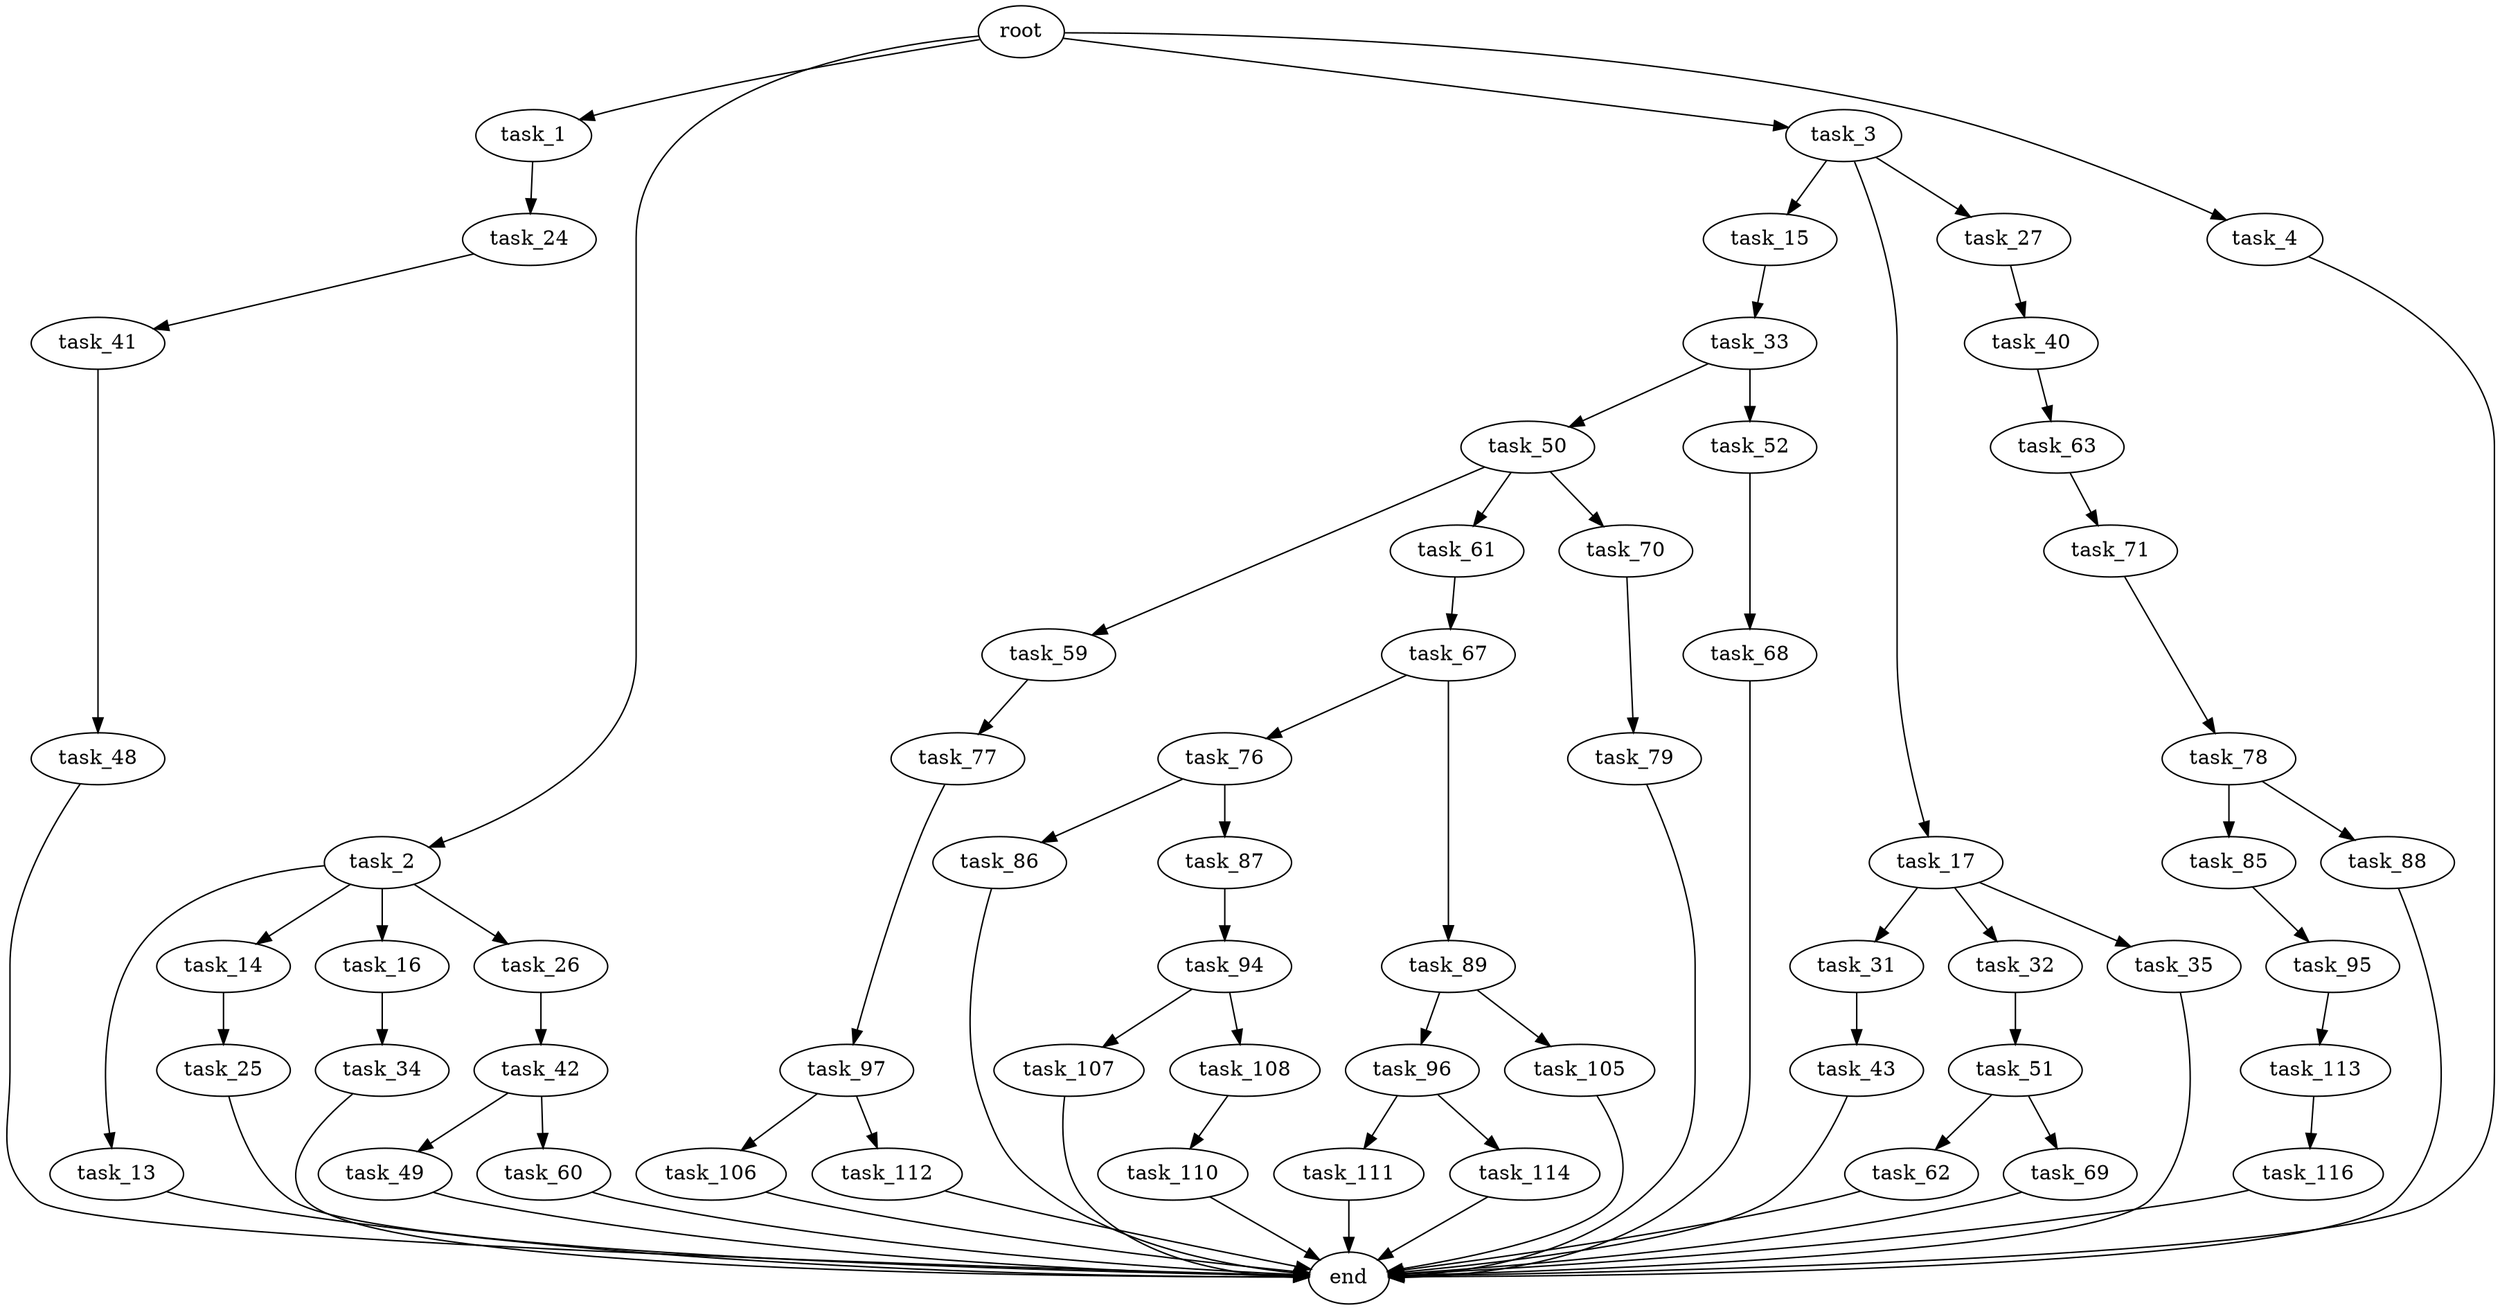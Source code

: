 digraph G {
  root [size="0.000000"];
  task_1 [size="362362900775.000000"];
  task_2 [size="23962453118.000000"];
  task_3 [size="134217728000.000000"];
  task_4 [size="368293445632.000000"];
  task_24 [size="15683527776.000000"];
  task_13 [size="537151790126.000000"];
  task_14 [size="615995272.000000"];
  task_16 [size="146491777720.000000"];
  task_26 [size="287586642417.000000"];
  task_15 [size="368293445632.000000"];
  task_17 [size="41243812428.000000"];
  task_27 [size="25462875120.000000"];
  end [size="0.000000"];
  task_25 [size="10218510786.000000"];
  task_33 [size="85441034709.000000"];
  task_34 [size="90078350410.000000"];
  task_31 [size="6453732926.000000"];
  task_32 [size="1073741824000.000000"];
  task_35 [size="3071620828.000000"];
  task_41 [size="68719476736.000000"];
  task_42 [size="28991029248.000000"];
  task_40 [size="28991029248.000000"];
  task_43 [size="4047583582.000000"];
  task_51 [size="231928233984.000000"];
  task_50 [size="8589934592.000000"];
  task_52 [size="160123579416.000000"];
  task_63 [size="6549316152.000000"];
  task_48 [size="1073741824000.000000"];
  task_49 [size="1073741824000.000000"];
  task_60 [size="549755813888.000000"];
  task_59 [size="231928233984.000000"];
  task_61 [size="368293445632.000000"];
  task_70 [size="35716431562.000000"];
  task_62 [size="22841013556.000000"];
  task_69 [size="196905369968.000000"];
  task_68 [size="782757789696.000000"];
  task_77 [size="11355913356.000000"];
  task_67 [size="18614677971.000000"];
  task_71 [size="1073741824000.000000"];
  task_76 [size="397862591402.000000"];
  task_89 [size="28991029248.000000"];
  task_79 [size="701302143474.000000"];
  task_78 [size="4808693540.000000"];
  task_86 [size="231928233984.000000"];
  task_87 [size="683770111339.000000"];
  task_97 [size="31799345862.000000"];
  task_85 [size="117139001311.000000"];
  task_88 [size="9089987481.000000"];
  task_95 [size="96211174080.000000"];
  task_94 [size="782757789696.000000"];
  task_96 [size="860560605540.000000"];
  task_105 [size="4761894608.000000"];
  task_107 [size="68719476736.000000"];
  task_108 [size="134217728000.000000"];
  task_113 [size="985943021688.000000"];
  task_111 [size="187283828411.000000"];
  task_114 [size="4589242318.000000"];
  task_106 [size="26328989734.000000"];
  task_112 [size="7486848967.000000"];
  task_110 [size="231928233984.000000"];
  task_116 [size="3721896480.000000"];

  root -> task_1 [size="1.000000"];
  root -> task_2 [size="1.000000"];
  root -> task_3 [size="1.000000"];
  root -> task_4 [size="1.000000"];
  task_1 -> task_24 [size="301989888.000000"];
  task_2 -> task_13 [size="411041792.000000"];
  task_2 -> task_14 [size="411041792.000000"];
  task_2 -> task_16 [size="411041792.000000"];
  task_2 -> task_26 [size="411041792.000000"];
  task_3 -> task_15 [size="209715200.000000"];
  task_3 -> task_17 [size="209715200.000000"];
  task_3 -> task_27 [size="209715200.000000"];
  task_4 -> end [size="1.000000"];
  task_24 -> task_41 [size="75497472.000000"];
  task_13 -> end [size="1.000000"];
  task_14 -> task_25 [size="75497472.000000"];
  task_16 -> task_34 [size="209715200.000000"];
  task_26 -> task_42 [size="411041792.000000"];
  task_15 -> task_33 [size="411041792.000000"];
  task_17 -> task_31 [size="838860800.000000"];
  task_17 -> task_32 [size="838860800.000000"];
  task_17 -> task_35 [size="838860800.000000"];
  task_27 -> task_40 [size="536870912.000000"];
  task_25 -> end [size="1.000000"];
  task_33 -> task_50 [size="75497472.000000"];
  task_33 -> task_52 [size="75497472.000000"];
  task_34 -> end [size="1.000000"];
  task_31 -> task_43 [size="134217728.000000"];
  task_32 -> task_51 [size="838860800.000000"];
  task_35 -> end [size="1.000000"];
  task_41 -> task_48 [size="134217728.000000"];
  task_42 -> task_49 [size="75497472.000000"];
  task_42 -> task_60 [size="75497472.000000"];
  task_40 -> task_63 [size="75497472.000000"];
  task_43 -> end [size="1.000000"];
  task_51 -> task_62 [size="301989888.000000"];
  task_51 -> task_69 [size="301989888.000000"];
  task_50 -> task_59 [size="33554432.000000"];
  task_50 -> task_61 [size="33554432.000000"];
  task_50 -> task_70 [size="33554432.000000"];
  task_52 -> task_68 [size="134217728.000000"];
  task_63 -> task_71 [size="209715200.000000"];
  task_48 -> end [size="1.000000"];
  task_49 -> end [size="1.000000"];
  task_60 -> end [size="1.000000"];
  task_59 -> task_77 [size="301989888.000000"];
  task_61 -> task_67 [size="411041792.000000"];
  task_70 -> task_79 [size="679477248.000000"];
  task_62 -> end [size="1.000000"];
  task_69 -> end [size="1.000000"];
  task_68 -> end [size="1.000000"];
  task_77 -> task_97 [size="536870912.000000"];
  task_67 -> task_76 [size="411041792.000000"];
  task_67 -> task_89 [size="411041792.000000"];
  task_71 -> task_78 [size="838860800.000000"];
  task_76 -> task_86 [size="301989888.000000"];
  task_76 -> task_87 [size="301989888.000000"];
  task_89 -> task_96 [size="75497472.000000"];
  task_89 -> task_105 [size="75497472.000000"];
  task_79 -> end [size="1.000000"];
  task_78 -> task_85 [size="75497472.000000"];
  task_78 -> task_88 [size="75497472.000000"];
  task_86 -> end [size="1.000000"];
  task_87 -> task_94 [size="838860800.000000"];
  task_97 -> task_106 [size="536870912.000000"];
  task_97 -> task_112 [size="536870912.000000"];
  task_85 -> task_95 [size="301989888.000000"];
  task_88 -> end [size="1.000000"];
  task_95 -> task_113 [size="75497472.000000"];
  task_94 -> task_107 [size="679477248.000000"];
  task_94 -> task_108 [size="679477248.000000"];
  task_96 -> task_111 [size="838860800.000000"];
  task_96 -> task_114 [size="838860800.000000"];
  task_105 -> end [size="1.000000"];
  task_107 -> end [size="1.000000"];
  task_108 -> task_110 [size="209715200.000000"];
  task_113 -> task_116 [size="679477248.000000"];
  task_111 -> end [size="1.000000"];
  task_114 -> end [size="1.000000"];
  task_106 -> end [size="1.000000"];
  task_112 -> end [size="1.000000"];
  task_110 -> end [size="1.000000"];
  task_116 -> end [size="1.000000"];
}
